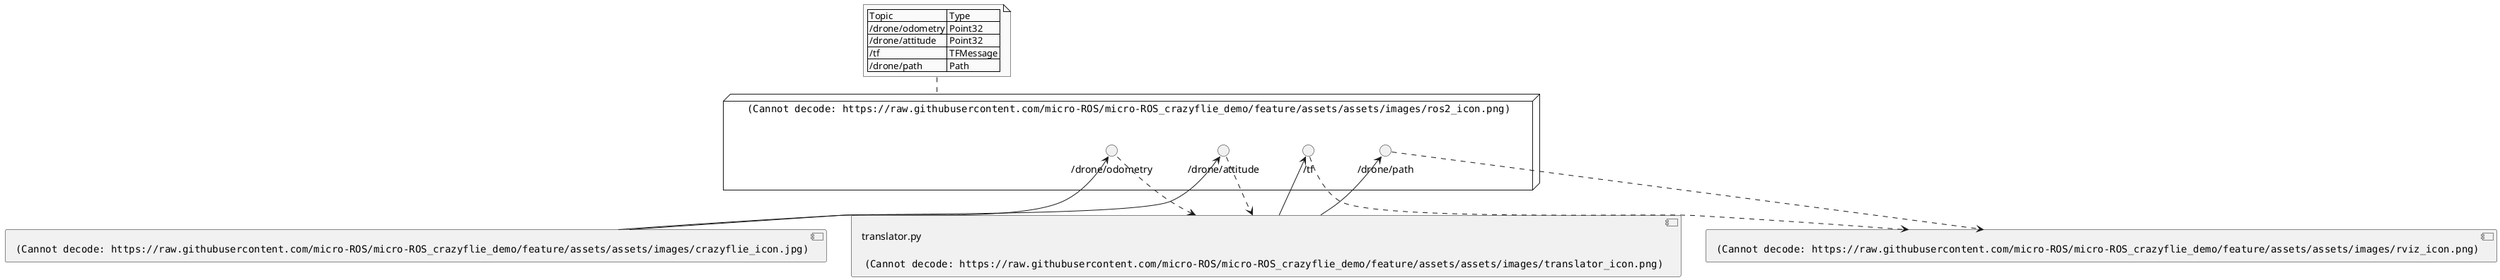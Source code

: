 @startuml

skinparam monochrome true

node <img:https://raw.githubusercontent.com/micro-ROS/micro-ROS_crazyflie_demo/feature/assets/assets/images/ros2_icon.png>  as ros2 {
  interface "/drone/odometry"   as odometry
  interface "/drone/attitude"   as attitude
  interface "/drone/path"       as path
  interface "/tf"               as tf
}
[<img:https://raw.githubusercontent.com/micro-ROS/micro-ROS_crazyflie_demo/feature/assets/assets/images/crazyflie_icon.jpg>] as crazyflie
[<img:https://raw.githubusercontent.com/micro-ROS/micro-ROS_crazyflie_demo/feature/assets/assets/images/rviz_icon.png>] as rviz
[translator.py\n\n <img:https://raw.githubusercontent.com/micro-ROS/micro-ROS_crazyflie_demo/feature/assets/assets/images/translator_icon.png>] as translator

note top of ros2
    | Topic | Type |
    | /drone/odometry | Point32 |
    | /drone/attitude | Point32 |
    | /tf | TFMessage |
    | /drone/path | Path |
end note

crazyflie   -up->     odometry
crazyflie   -up->     attitude
rviz        <.up.    tf
rviz        <.up.    path
translator  -up->       tf
translator  -up->       path
translator  <.up.       odometry
translator  <.up.       attitude

@endutml